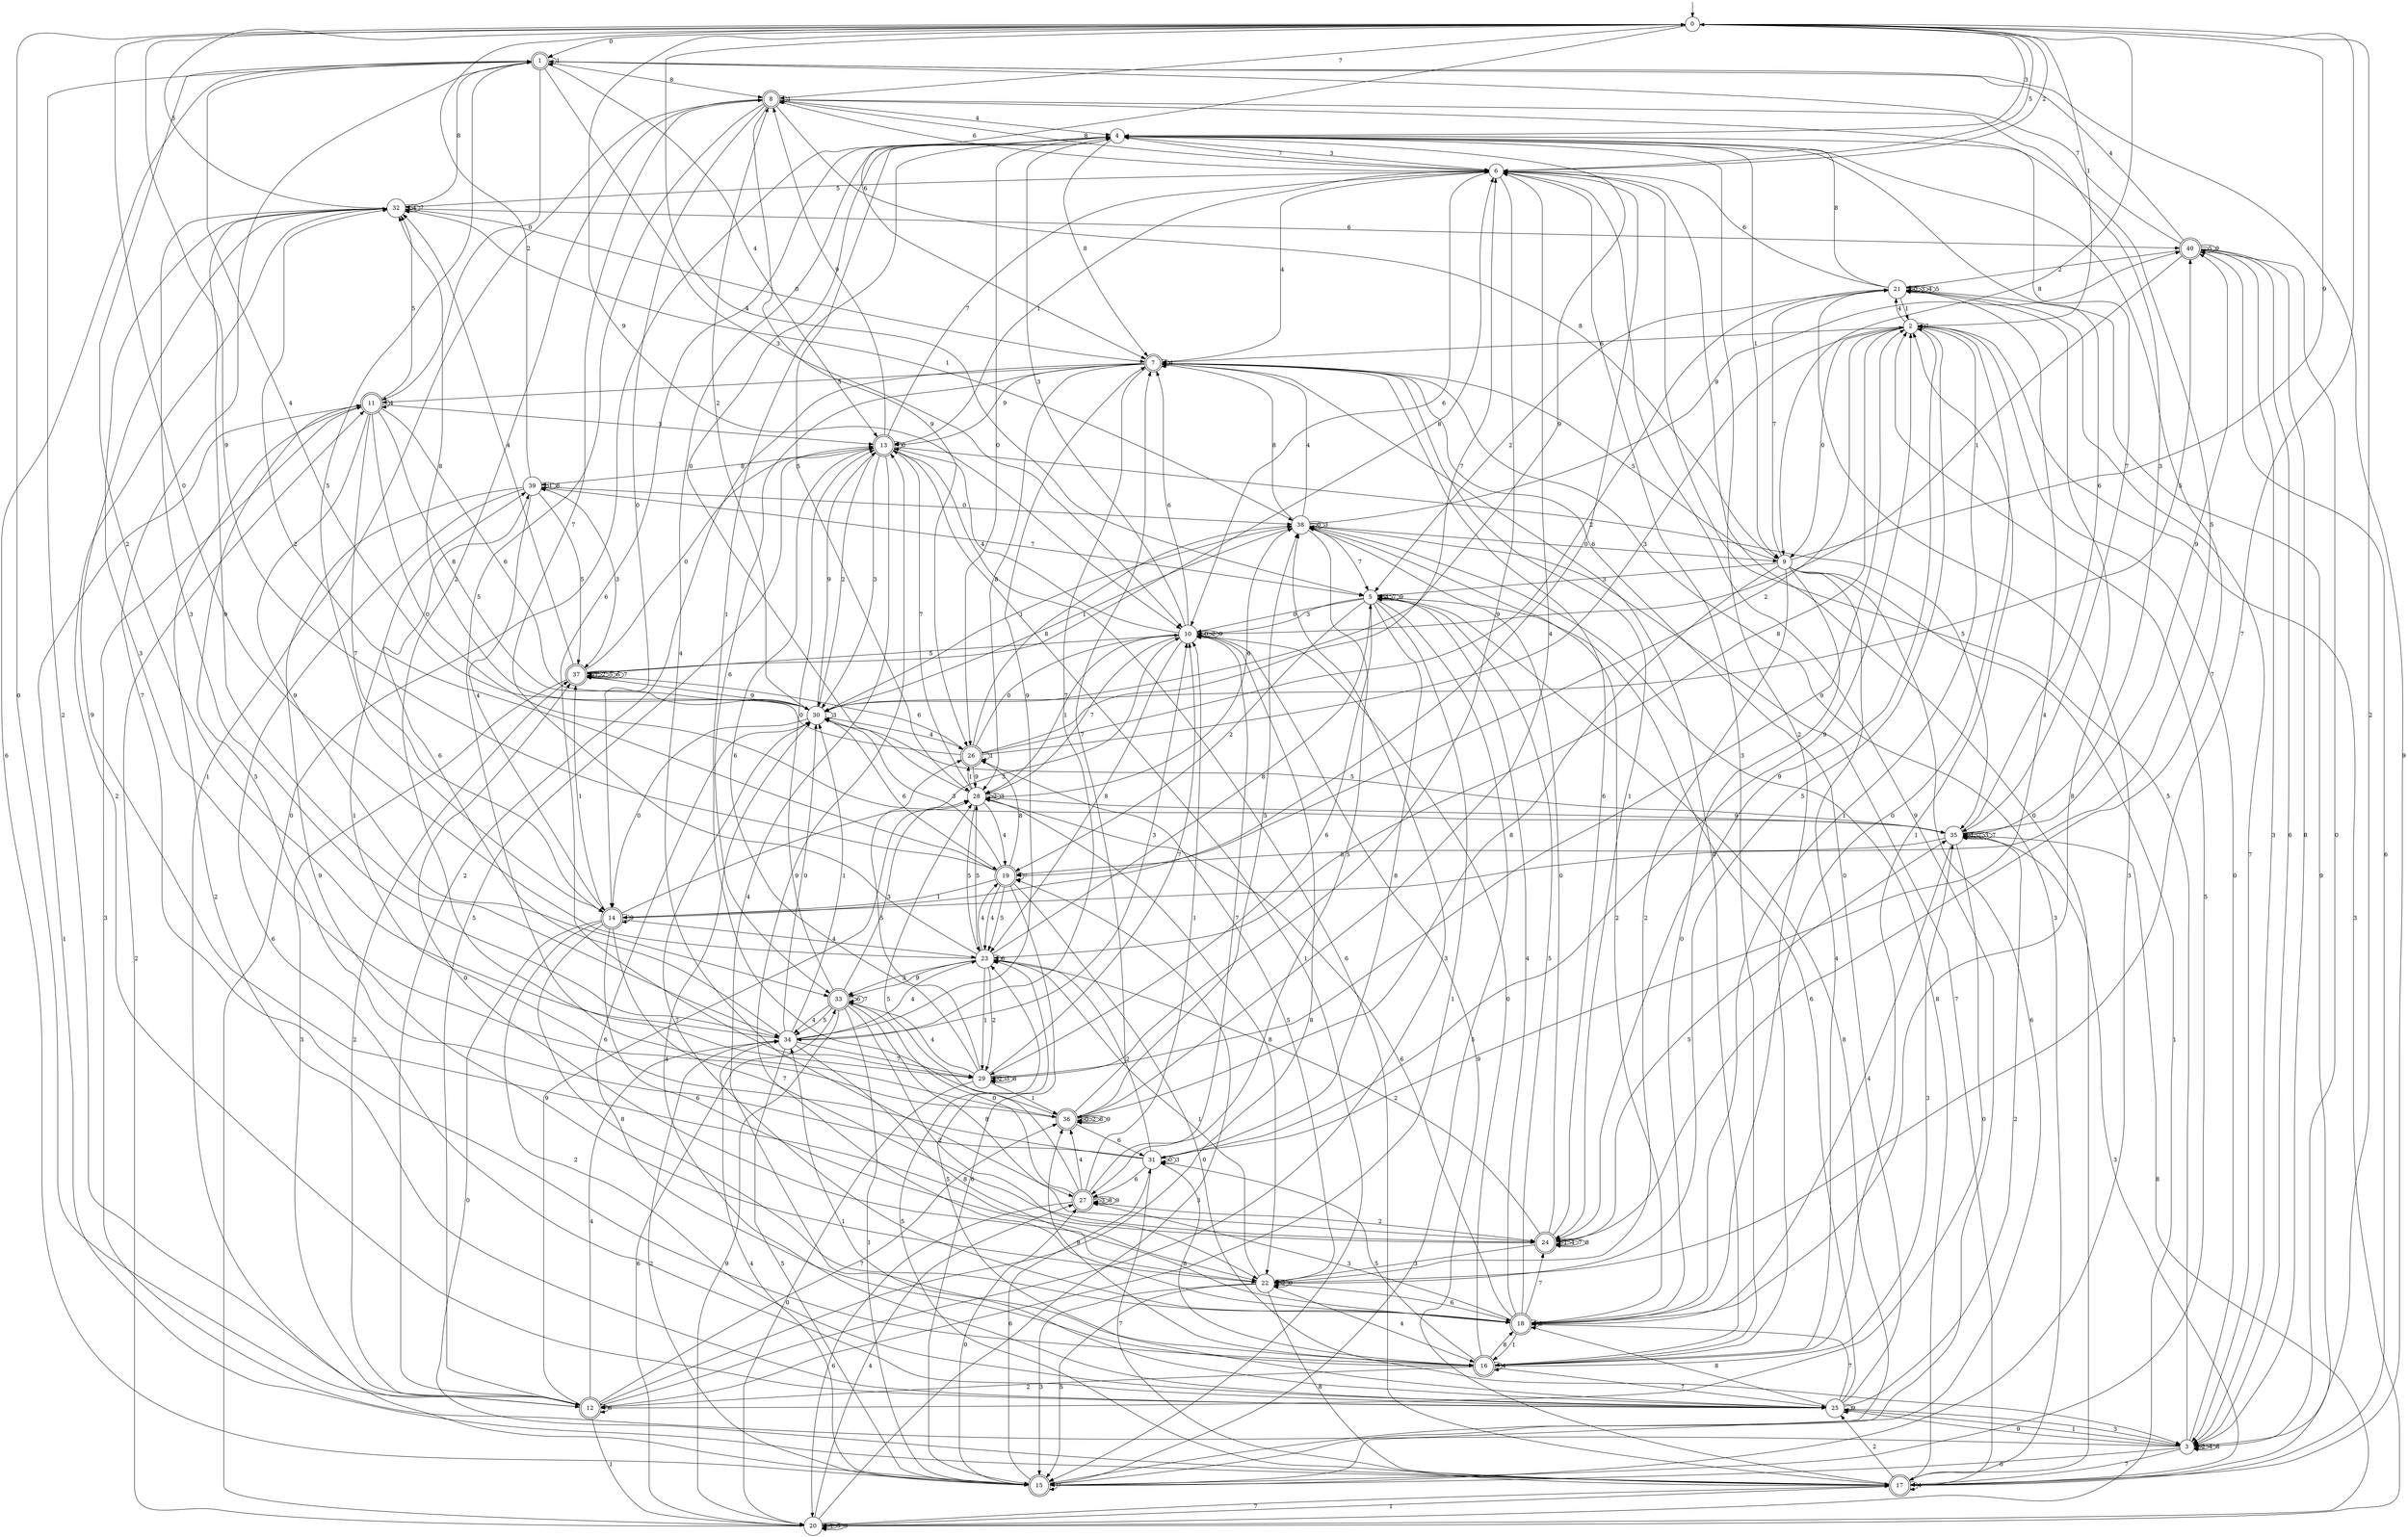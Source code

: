 digraph g {

	s0 [shape="circle" label="0"];
	s1 [shape="doublecircle" label="1"];
	s2 [shape="circle" label="2"];
	s3 [shape="circle" label="3"];
	s4 [shape="circle" label="4"];
	s5 [shape="circle" label="5"];
	s6 [shape="circle" label="6"];
	s7 [shape="doublecircle" label="7"];
	s8 [shape="doublecircle" label="8"];
	s9 [shape="circle" label="9"];
	s10 [shape="circle" label="10"];
	s11 [shape="doublecircle" label="11"];
	s12 [shape="doublecircle" label="12"];
	s13 [shape="doublecircle" label="13"];
	s14 [shape="doublecircle" label="14"];
	s15 [shape="doublecircle" label="15"];
	s16 [shape="doublecircle" label="16"];
	s17 [shape="doublecircle" label="17"];
	s18 [shape="doublecircle" label="18"];
	s19 [shape="doublecircle" label="19"];
	s20 [shape="circle" label="20"];
	s21 [shape="circle" label="21"];
	s22 [shape="circle" label="22"];
	s23 [shape="circle" label="23"];
	s24 [shape="doublecircle" label="24"];
	s25 [shape="circle" label="25"];
	s26 [shape="doublecircle" label="26"];
	s27 [shape="doublecircle" label="27"];
	s28 [shape="circle" label="28"];
	s29 [shape="circle" label="29"];
	s30 [shape="circle" label="30"];
	s31 [shape="circle" label="31"];
	s32 [shape="circle" label="32"];
	s33 [shape="doublecircle" label="33"];
	s34 [shape="circle" label="34"];
	s35 [shape="circle" label="35"];
	s36 [shape="doublecircle" label="36"];
	s37 [shape="doublecircle" label="37"];
	s38 [shape="circle" label="38"];
	s39 [shape="circle" label="39"];
	s40 [shape="doublecircle" label="40"];
	s0 -> s1 [label="0"];
	s0 -> s2 [label="1"];
	s0 -> s3 [label="2"];
	s0 -> s4 [label="3"];
	s0 -> s5 [label="4"];
	s0 -> s6 [label="5"];
	s0 -> s7 [label="6"];
	s0 -> s8 [label="7"];
	s0 -> s9 [label="8"];
	s0 -> s10 [label="9"];
	s1 -> s11 [label="0"];
	s1 -> s1 [label="1"];
	s1 -> s12 [label="2"];
	s1 -> s10 [label="3"];
	s1 -> s13 [label="4"];
	s1 -> s14 [label="5"];
	s1 -> s15 [label="6"];
	s1 -> s16 [label="7"];
	s1 -> s8 [label="8"];
	s1 -> s17 [label="9"];
	s2 -> s9 [label="0"];
	s2 -> s18 [label="1"];
	s2 -> s19 [label="2"];
	s2 -> s20 [label="3"];
	s2 -> s21 [label="4"];
	s2 -> s22 [label="5"];
	s2 -> s7 [label="6"];
	s2 -> s2 [label="7"];
	s2 -> s23 [label="8"];
	s2 -> s24 [label="9"];
	s3 -> s2 [label="0"];
	s3 -> s25 [label="1"];
	s3 -> s3 [label="2"];
	s3 -> s11 [label="3"];
	s3 -> s3 [label="4"];
	s3 -> s6 [label="5"];
	s3 -> s15 [label="6"];
	s3 -> s17 [label="7"];
	s3 -> s3 [label="8"];
	s3 -> s25 [label="9"];
	s4 -> s26 [label="0"];
	s4 -> s9 [label="1"];
	s4 -> s16 [label="2"];
	s4 -> s6 [label="3"];
	s4 -> s27 [label="4"];
	s4 -> s28 [label="5"];
	s4 -> s29 [label="6"];
	s4 -> s24 [label="7"];
	s4 -> s7 [label="8"];
	s4 -> s30 [label="9"];
	s5 -> s10 [label="0"];
	s5 -> s12 [label="1"];
	s5 -> s19 [label="2"];
	s5 -> s10 [label="3"];
	s5 -> s5 [label="4"];
	s5 -> s15 [label="5"];
	s5 -> s29 [label="6"];
	s5 -> s5 [label="7"];
	s5 -> s31 [label="8"];
	s5 -> s5 [label="9"];
	s6 -> s14 [label="0"];
	s6 -> s13 [label="1"];
	s6 -> s0 [label="2"];
	s6 -> s16 [label="3"];
	s6 -> s7 [label="4"];
	s6 -> s32 [label="5"];
	s6 -> s10 [label="6"];
	s6 -> s4 [label="7"];
	s6 -> s8 [label="8"];
	s6 -> s29 [label="9"];
	s7 -> s16 [label="0"];
	s7 -> s24 [label="1"];
	s7 -> s12 [label="2"];
	s7 -> s17 [label="3"];
	s7 -> s7 [label="4"];
	s7 -> s11 [label="5"];
	s7 -> s33 [label="6"];
	s7 -> s34 [label="7"];
	s7 -> s28 [label="8"];
	s7 -> s13 [label="9"];
	s8 -> s14 [label="0"];
	s8 -> s8 [label="1"];
	s8 -> s29 [label="2"];
	s8 -> s35 [label="3"];
	s8 -> s4 [label="4"];
	s8 -> s36 [label="5"];
	s8 -> s6 [label="6"];
	s8 -> s35 [label="7"];
	s8 -> s9 [label="8"];
	s8 -> s26 [label="9"];
	s9 -> s18 [label="0"];
	s9 -> s20 [label="1"];
	s9 -> s22 [label="2"];
	s9 -> s5 [label="3"];
	s9 -> s16 [label="4"];
	s9 -> s7 [label="5"];
	s9 -> s15 [label="6"];
	s9 -> s21 [label="7"];
	s9 -> s36 [label="8"];
	s9 -> s0 [label="9"];
	s10 -> s10 [label="0"];
	s10 -> s28 [label="1"];
	s10 -> s10 [label="2"];
	s10 -> s4 [label="3"];
	s10 -> s13 [label="4"];
	s10 -> s37 [label="5"];
	s10 -> s7 [label="6"];
	s10 -> s28 [label="7"];
	s10 -> s23 [label="8"];
	s10 -> s10 [label="9"];
	s11 -> s35 [label="0"];
	s11 -> s17 [label="1"];
	s11 -> s25 [label="2"];
	s11 -> s13 [label="3"];
	s11 -> s11 [label="4"];
	s11 -> s32 [label="5"];
	s11 -> s30 [label="6"];
	s11 -> s14 [label="7"];
	s11 -> s30 [label="8"];
	s11 -> s33 [label="9"];
	s12 -> s0 [label="0"];
	s12 -> s20 [label="1"];
	s12 -> s37 [label="2"];
	s12 -> s38 [label="3"];
	s12 -> s34 [label="4"];
	s12 -> s13 [label="5"];
	s12 -> s12 [label="6"];
	s12 -> s36 [label="7"];
	s12 -> s10 [label="8"];
	s12 -> s28 [label="9"];
	s13 -> s13 [label="0"];
	s13 -> s15 [label="1"];
	s13 -> s30 [label="2"];
	s13 -> s30 [label="3"];
	s13 -> s16 [label="4"];
	s13 -> s35 [label="5"];
	s13 -> s17 [label="6"];
	s13 -> s6 [label="7"];
	s13 -> s39 [label="8"];
	s13 -> s8 [label="9"];
	s14 -> s17 [label="0"];
	s14 -> s37 [label="1"];
	s14 -> s25 [label="2"];
	s14 -> s10 [label="3"];
	s14 -> s23 [label="4"];
	s14 -> s4 [label="5"];
	s14 -> s22 [label="6"];
	s14 -> s24 [label="7"];
	s14 -> s18 [label="8"];
	s14 -> s14 [label="9"];
	s15 -> s27 [label="0"];
	s15 -> s8 [label="1"];
	s15 -> s34 [label="2"];
	s15 -> s21 [label="3"];
	s15 -> s34 [label="4"];
	s15 -> s2 [label="5"];
	s15 -> s31 [label="6"];
	s15 -> s15 [label="7"];
	s15 -> s5 [label="8"];
	s15 -> s6 [label="9"];
	s16 -> s10 [label="0"];
	s16 -> s2 [label="1"];
	s16 -> s12 [label="2"];
	s16 -> s35 [label="3"];
	s16 -> s16 [label="4"];
	s16 -> s31 [label="5"];
	s16 -> s30 [label="6"];
	s16 -> s25 [label="7"];
	s16 -> s18 [label="8"];
	s16 -> s36 [label="9"];
	s17 -> s6 [label="0"];
	s17 -> s20 [label="1"];
	s17 -> s25 [label="2"];
	s17 -> s35 [label="3"];
	s17 -> s17 [label="4"];
	s17 -> s23 [label="5"];
	s17 -> s40 [label="6"];
	s17 -> s38 [label="7"];
	s17 -> s38 [label="8"];
	s17 -> s10 [label="9"];
	s18 -> s2 [label="0"];
	s18 -> s16 [label="1"];
	s18 -> s18 [label="2"];
	s18 -> s27 [label="3"];
	s18 -> s5 [label="4"];
	s18 -> s5 [label="5"];
	s18 -> s28 [label="6"];
	s18 -> s24 [label="7"];
	s18 -> s21 [label="8"];
	s18 -> s13 [label="9"];
	s19 -> s3 [label="0"];
	s19 -> s14 [label="1"];
	s19 -> s32 [label="2"];
	s19 -> s30 [label="3"];
	s19 -> s23 [label="4"];
	s19 -> s23 [label="5"];
	s19 -> s15 [label="6"];
	s19 -> s19 [label="7"];
	s19 -> s26 [label="8"];
	s19 -> s0 [label="9"];
	s20 -> s4 [label="0"];
	s20 -> s20 [label="1"];
	s20 -> s11 [label="2"];
	s20 -> s19 [label="3"];
	s20 -> s27 [label="4"];
	s20 -> s20 [label="5"];
	s20 -> s33 [label="6"];
	s20 -> s17 [label="7"];
	s20 -> s35 [label="8"];
	s20 -> s20 [label="9"];
	s21 -> s21 [label="0"];
	s21 -> s2 [label="1"];
	s21 -> s5 [label="2"];
	s21 -> s21 [label="3"];
	s21 -> s21 [label="4"];
	s21 -> s21 [label="5"];
	s21 -> s6 [label="6"];
	s21 -> s3 [label="7"];
	s21 -> s4 [label="8"];
	s21 -> s17 [label="9"];
	s22 -> s37 [label="0"];
	s22 -> s23 [label="1"];
	s22 -> s22 [label="2"];
	s22 -> s15 [label="3"];
	s22 -> s16 [label="4"];
	s22 -> s15 [label="5"];
	s22 -> s18 [label="6"];
	s22 -> s0 [label="7"];
	s22 -> s17 [label="8"];
	s22 -> s22 [label="9"];
	s23 -> s0 [label="0"];
	s23 -> s29 [label="1"];
	s23 -> s29 [label="2"];
	s23 -> s33 [label="3"];
	s23 -> s19 [label="4"];
	s23 -> s28 [label="5"];
	s23 -> s23 [label="6"];
	s23 -> s8 [label="7"];
	s23 -> s5 [label="8"];
	s23 -> s33 [label="9"];
	s24 -> s38 [label="0"];
	s24 -> s24 [label="1"];
	s24 -> s23 [label="2"];
	s24 -> s22 [label="3"];
	s24 -> s24 [label="4"];
	s24 -> s35 [label="5"];
	s24 -> s7 [label="6"];
	s24 -> s24 [label="7"];
	s24 -> s24 [label="8"];
	s24 -> s32 [label="9"];
	s25 -> s7 [label="0"];
	s25 -> s34 [label="1"];
	s25 -> s35 [label="2"];
	s25 -> s3 [label="3"];
	s25 -> s30 [label="4"];
	s25 -> s23 [label="5"];
	s25 -> s5 [label="6"];
	s25 -> s18 [label="7"];
	s25 -> s18 [label="8"];
	s25 -> s25 [label="9"];
	s26 -> s10 [label="0"];
	s26 -> s26 [label="1"];
	s26 -> s21 [label="2"];
	s26 -> s2 [label="3"];
	s26 -> s1 [label="4"];
	s26 -> s22 [label="5"];
	s26 -> s37 [label="6"];
	s26 -> s6 [label="7"];
	s26 -> s38 [label="8"];
	s26 -> s28 [label="9"];
	s27 -> s33 [label="0"];
	s27 -> s10 [label="1"];
	s27 -> s24 [label="2"];
	s27 -> s27 [label="3"];
	s27 -> s36 [label="4"];
	s27 -> s28 [label="5"];
	s27 -> s20 [label="6"];
	s27 -> s10 [label="7"];
	s27 -> s27 [label="8"];
	s27 -> s27 [label="9"];
	s28 -> s4 [label="0"];
	s28 -> s26 [label="1"];
	s28 -> s28 [label="2"];
	s28 -> s28 [label="3"];
	s28 -> s19 [label="4"];
	s28 -> s23 [label="5"];
	s28 -> s38 [label="6"];
	s28 -> s13 [label="7"];
	s28 -> s22 [label="8"];
	s28 -> s35 [label="9"];
	s29 -> s20 [label="0"];
	s29 -> s36 [label="1"];
	s29 -> s29 [label="2"];
	s29 -> s29 [label="3"];
	s29 -> s33 [label="4"];
	s29 -> s26 [label="5"];
	s29 -> s13 [label="6"];
	s29 -> s10 [label="7"];
	s29 -> s29 [label="8"];
	s29 -> s2 [label="9"];
	s30 -> s14 [label="0"];
	s30 -> s38 [label="1"];
	s30 -> s8 [label="2"];
	s30 -> s30 [label="3"];
	s30 -> s26 [label="4"];
	s30 -> s40 [label="5"];
	s30 -> s19 [label="6"];
	s30 -> s18 [label="7"];
	s30 -> s32 [label="8"];
	s30 -> s13 [label="9"];
	s31 -> s31 [label="0"];
	s31 -> s39 [label="1"];
	s31 -> s23 [label="2"];
	s31 -> s31 [label="3"];
	s31 -> s21 [label="4"];
	s31 -> s11 [label="5"];
	s31 -> s27 [label="6"];
	s31 -> s17 [label="7"];
	s31 -> s16 [label="8"];
	s31 -> s2 [label="9"];
	s32 -> s7 [label="0"];
	s32 -> s38 [label="1"];
	s32 -> s25 [label="2"];
	s32 -> s34 [label="3"];
	s32 -> s32 [label="4"];
	s32 -> s0 [label="5"];
	s32 -> s40 [label="6"];
	s32 -> s32 [label="7"];
	s32 -> s1 [label="8"];
	s32 -> s34 [label="9"];
	s33 -> s13 [label="0"];
	s33 -> s15 [label="1"];
	s33 -> s22 [label="2"];
	s33 -> s28 [label="3"];
	s33 -> s34 [label="4"];
	s33 -> s34 [label="5"];
	s33 -> s33 [label="6"];
	s33 -> s33 [label="7"];
	s33 -> s24 [label="8"];
	s33 -> s20 [label="9"];
	s34 -> s30 [label="0"];
	s34 -> s30 [label="1"];
	s34 -> s1 [label="2"];
	s34 -> s10 [label="3"];
	s34 -> s23 [label="4"];
	s34 -> s15 [label="5"];
	s34 -> s39 [label="6"];
	s34 -> s29 [label="7"];
	s34 -> s18 [label="8"];
	s34 -> s7 [label="9"];
	s35 -> s12 [label="0"];
	s35 -> s35 [label="1"];
	s35 -> s35 [label="2"];
	s35 -> s35 [label="3"];
	s35 -> s18 [label="4"];
	s35 -> s30 [label="5"];
	s35 -> s4 [label="6"];
	s35 -> s35 [label="7"];
	s35 -> s19 [label="8"];
	s35 -> s40 [label="9"];
	s36 -> s36 [label="0"];
	s36 -> s4 [label="1"];
	s36 -> s36 [label="2"];
	s36 -> s32 [label="3"];
	s36 -> s6 [label="4"];
	s36 -> s38 [label="5"];
	s36 -> s31 [label="6"];
	s36 -> s7 [label="7"];
	s36 -> s36 [label="8"];
	s36 -> s36 [label="9"];
	s37 -> s13 [label="0"];
	s37 -> s37 [label="1"];
	s37 -> s37 [label="2"];
	s37 -> s12 [label="3"];
	s37 -> s32 [label="4"];
	s37 -> s37 [label="5"];
	s37 -> s37 [label="6"];
	s37 -> s37 [label="7"];
	s37 -> s6 [label="8"];
	s37 -> s30 [label="9"];
	s38 -> s38 [label="0"];
	s38 -> s30 [label="1"];
	s38 -> s18 [label="2"];
	s38 -> s38 [label="3"];
	s38 -> s7 [label="4"];
	s38 -> s27 [label="5"];
	s38 -> s9 [label="6"];
	s38 -> s5 [label="7"];
	s38 -> s7 [label="8"];
	s38 -> s40 [label="9"];
	s39 -> s38 [label="0"];
	s39 -> s39 [label="1"];
	s39 -> s0 [label="2"];
	s39 -> s37 [label="3"];
	s39 -> s14 [label="4"];
	s39 -> s37 [label="5"];
	s39 -> s25 [label="6"];
	s39 -> s5 [label="7"];
	s39 -> s39 [label="8"];
	s39 -> s22 [label="9"];
	s40 -> s3 [label="0"];
	s40 -> s10 [label="1"];
	s40 -> s21 [label="2"];
	s40 -> s3 [label="3"];
	s40 -> s1 [label="4"];
	s40 -> s40 [label="5"];
	s40 -> s3 [label="6"];
	s40 -> s1 [label="7"];
	s40 -> s3 [label="8"];
	s40 -> s40 [label="9"];

__start0 [label="" shape="none" width="0" height="0"];
__start0 -> s0;

}
